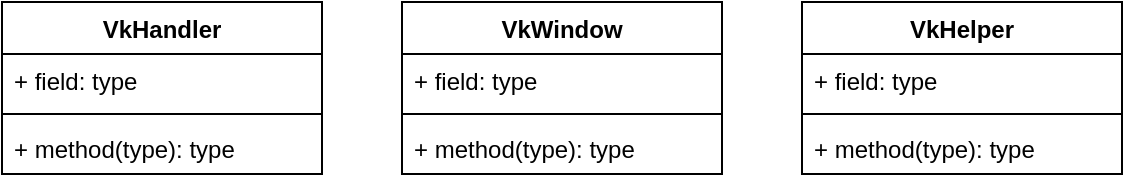 <mxfile version="21.3.7" type="device">
  <diagram name="Seite-1" id="3QuzrFtcdT5GmKSGnVmT">
    <mxGraphModel dx="1436" dy="839" grid="1" gridSize="10" guides="1" tooltips="1" connect="1" arrows="1" fold="1" page="1" pageScale="1" pageWidth="827" pageHeight="1169" math="0" shadow="0">
      <root>
        <mxCell id="0" />
        <mxCell id="1" parent="0" />
        <mxCell id="1mJNoidUhChLkpWLGqwz-1" value="VkHandler" style="swimlane;fontStyle=1;align=center;verticalAlign=top;childLayout=stackLayout;horizontal=1;startSize=26;horizontalStack=0;resizeParent=1;resizeParentMax=0;resizeLast=0;collapsible=1;marginBottom=0;whiteSpace=wrap;html=1;" vertex="1" parent="1">
          <mxGeometry x="40" y="120" width="160" height="86" as="geometry" />
        </mxCell>
        <mxCell id="1mJNoidUhChLkpWLGqwz-2" value="+ field: type" style="text;strokeColor=none;fillColor=none;align=left;verticalAlign=top;spacingLeft=4;spacingRight=4;overflow=hidden;rotatable=0;points=[[0,0.5],[1,0.5]];portConstraint=eastwest;whiteSpace=wrap;html=1;" vertex="1" parent="1mJNoidUhChLkpWLGqwz-1">
          <mxGeometry y="26" width="160" height="26" as="geometry" />
        </mxCell>
        <mxCell id="1mJNoidUhChLkpWLGqwz-3" value="" style="line;strokeWidth=1;fillColor=none;align=left;verticalAlign=middle;spacingTop=-1;spacingLeft=3;spacingRight=3;rotatable=0;labelPosition=right;points=[];portConstraint=eastwest;strokeColor=inherit;" vertex="1" parent="1mJNoidUhChLkpWLGqwz-1">
          <mxGeometry y="52" width="160" height="8" as="geometry" />
        </mxCell>
        <mxCell id="1mJNoidUhChLkpWLGqwz-4" value="+ method(type): type" style="text;strokeColor=none;fillColor=none;align=left;verticalAlign=top;spacingLeft=4;spacingRight=4;overflow=hidden;rotatable=0;points=[[0,0.5],[1,0.5]];portConstraint=eastwest;whiteSpace=wrap;html=1;" vertex="1" parent="1mJNoidUhChLkpWLGqwz-1">
          <mxGeometry y="60" width="160" height="26" as="geometry" />
        </mxCell>
        <mxCell id="1mJNoidUhChLkpWLGqwz-5" value="VkWindow" style="swimlane;fontStyle=1;align=center;verticalAlign=top;childLayout=stackLayout;horizontal=1;startSize=26;horizontalStack=0;resizeParent=1;resizeParentMax=0;resizeLast=0;collapsible=1;marginBottom=0;whiteSpace=wrap;html=1;" vertex="1" parent="1">
          <mxGeometry x="240" y="120" width="160" height="86" as="geometry" />
        </mxCell>
        <mxCell id="1mJNoidUhChLkpWLGqwz-6" value="+ field: type" style="text;strokeColor=none;fillColor=none;align=left;verticalAlign=top;spacingLeft=4;spacingRight=4;overflow=hidden;rotatable=0;points=[[0,0.5],[1,0.5]];portConstraint=eastwest;whiteSpace=wrap;html=1;" vertex="1" parent="1mJNoidUhChLkpWLGqwz-5">
          <mxGeometry y="26" width="160" height="26" as="geometry" />
        </mxCell>
        <mxCell id="1mJNoidUhChLkpWLGqwz-7" value="" style="line;strokeWidth=1;fillColor=none;align=left;verticalAlign=middle;spacingTop=-1;spacingLeft=3;spacingRight=3;rotatable=0;labelPosition=right;points=[];portConstraint=eastwest;strokeColor=inherit;" vertex="1" parent="1mJNoidUhChLkpWLGqwz-5">
          <mxGeometry y="52" width="160" height="8" as="geometry" />
        </mxCell>
        <mxCell id="1mJNoidUhChLkpWLGqwz-8" value="+ method(type): type" style="text;strokeColor=none;fillColor=none;align=left;verticalAlign=top;spacingLeft=4;spacingRight=4;overflow=hidden;rotatable=0;points=[[0,0.5],[1,0.5]];portConstraint=eastwest;whiteSpace=wrap;html=1;" vertex="1" parent="1mJNoidUhChLkpWLGqwz-5">
          <mxGeometry y="60" width="160" height="26" as="geometry" />
        </mxCell>
        <mxCell id="1mJNoidUhChLkpWLGqwz-9" value="VkHelper" style="swimlane;fontStyle=1;align=center;verticalAlign=top;childLayout=stackLayout;horizontal=1;startSize=26;horizontalStack=0;resizeParent=1;resizeParentMax=0;resizeLast=0;collapsible=1;marginBottom=0;whiteSpace=wrap;html=1;" vertex="1" parent="1">
          <mxGeometry x="440" y="120" width="160" height="86" as="geometry" />
        </mxCell>
        <mxCell id="1mJNoidUhChLkpWLGqwz-10" value="+ field: type" style="text;strokeColor=none;fillColor=none;align=left;verticalAlign=top;spacingLeft=4;spacingRight=4;overflow=hidden;rotatable=0;points=[[0,0.5],[1,0.5]];portConstraint=eastwest;whiteSpace=wrap;html=1;" vertex="1" parent="1mJNoidUhChLkpWLGqwz-9">
          <mxGeometry y="26" width="160" height="26" as="geometry" />
        </mxCell>
        <mxCell id="1mJNoidUhChLkpWLGqwz-11" value="" style="line;strokeWidth=1;fillColor=none;align=left;verticalAlign=middle;spacingTop=-1;spacingLeft=3;spacingRight=3;rotatable=0;labelPosition=right;points=[];portConstraint=eastwest;strokeColor=inherit;" vertex="1" parent="1mJNoidUhChLkpWLGqwz-9">
          <mxGeometry y="52" width="160" height="8" as="geometry" />
        </mxCell>
        <mxCell id="1mJNoidUhChLkpWLGqwz-12" value="+ method(type): type" style="text;strokeColor=none;fillColor=none;align=left;verticalAlign=top;spacingLeft=4;spacingRight=4;overflow=hidden;rotatable=0;points=[[0,0.5],[1,0.5]];portConstraint=eastwest;whiteSpace=wrap;html=1;" vertex="1" parent="1mJNoidUhChLkpWLGqwz-9">
          <mxGeometry y="60" width="160" height="26" as="geometry" />
        </mxCell>
      </root>
    </mxGraphModel>
  </diagram>
</mxfile>
